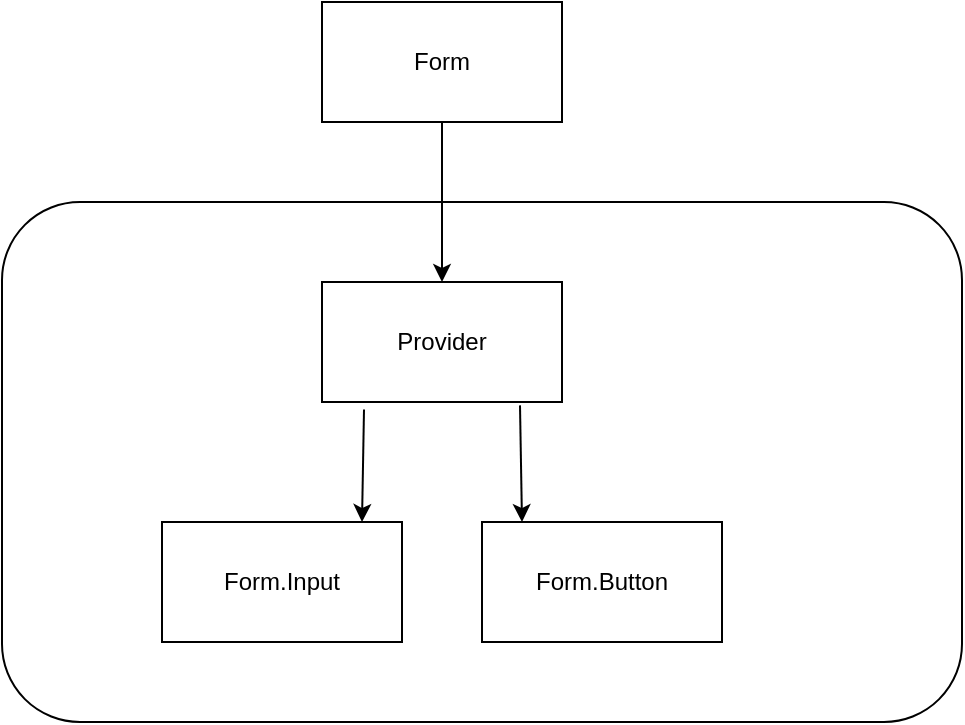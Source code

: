 <mxfile>
    <diagram id="Gu0JAFgiFRg5vQIGzwvm" name="第 1 页">
        <mxGraphModel dx="800" dy="427" grid="1" gridSize="10" guides="1" tooltips="1" connect="1" arrows="1" fold="1" page="1" pageScale="1" pageWidth="827" pageHeight="1169" math="0" shadow="0">
            <root>
                <mxCell id="0"/>
                <mxCell id="1" parent="0"/>
                <mxCell id="10" value="" style="rounded=1;whiteSpace=wrap;html=1;" vertex="1" parent="1">
                    <mxGeometry x="160" y="160" width="480" height="260" as="geometry"/>
                </mxCell>
                <mxCell id="4" value="" style="edgeStyle=none;html=1;" edge="1" parent="1" source="2" target="3">
                    <mxGeometry relative="1" as="geometry"/>
                </mxCell>
                <mxCell id="2" value="Form" style="rounded=0;whiteSpace=wrap;html=1;" vertex="1" parent="1">
                    <mxGeometry x="320" y="60" width="120" height="60" as="geometry"/>
                </mxCell>
                <mxCell id="5" style="edgeStyle=none;html=1;exitX=0.175;exitY=1.062;exitDx=0;exitDy=0;exitPerimeter=0;" edge="1" parent="1" source="3">
                    <mxGeometry relative="1" as="geometry">
                        <mxPoint x="340" y="320" as="targetPoint"/>
                    </mxGeometry>
                </mxCell>
                <mxCell id="6" style="edgeStyle=none;html=1;exitX=0.825;exitY=1.028;exitDx=0;exitDy=0;exitPerimeter=0;" edge="1" parent="1" source="3">
                    <mxGeometry relative="1" as="geometry">
                        <mxPoint x="420" y="320" as="targetPoint"/>
                    </mxGeometry>
                </mxCell>
                <mxCell id="3" value="Provider" style="whiteSpace=wrap;html=1;rounded=0;" vertex="1" parent="1">
                    <mxGeometry x="320" y="200" width="120" height="60" as="geometry"/>
                </mxCell>
                <mxCell id="8" value="Form.Input" style="whiteSpace=wrap;html=1;rounded=0;" vertex="1" parent="1">
                    <mxGeometry x="240" y="320" width="120" height="60" as="geometry"/>
                </mxCell>
                <mxCell id="9" value="Form.Button" style="whiteSpace=wrap;html=1;rounded=0;" vertex="1" parent="1">
                    <mxGeometry x="400" y="320" width="120" height="60" as="geometry"/>
                </mxCell>
            </root>
        </mxGraphModel>
    </diagram>
</mxfile>